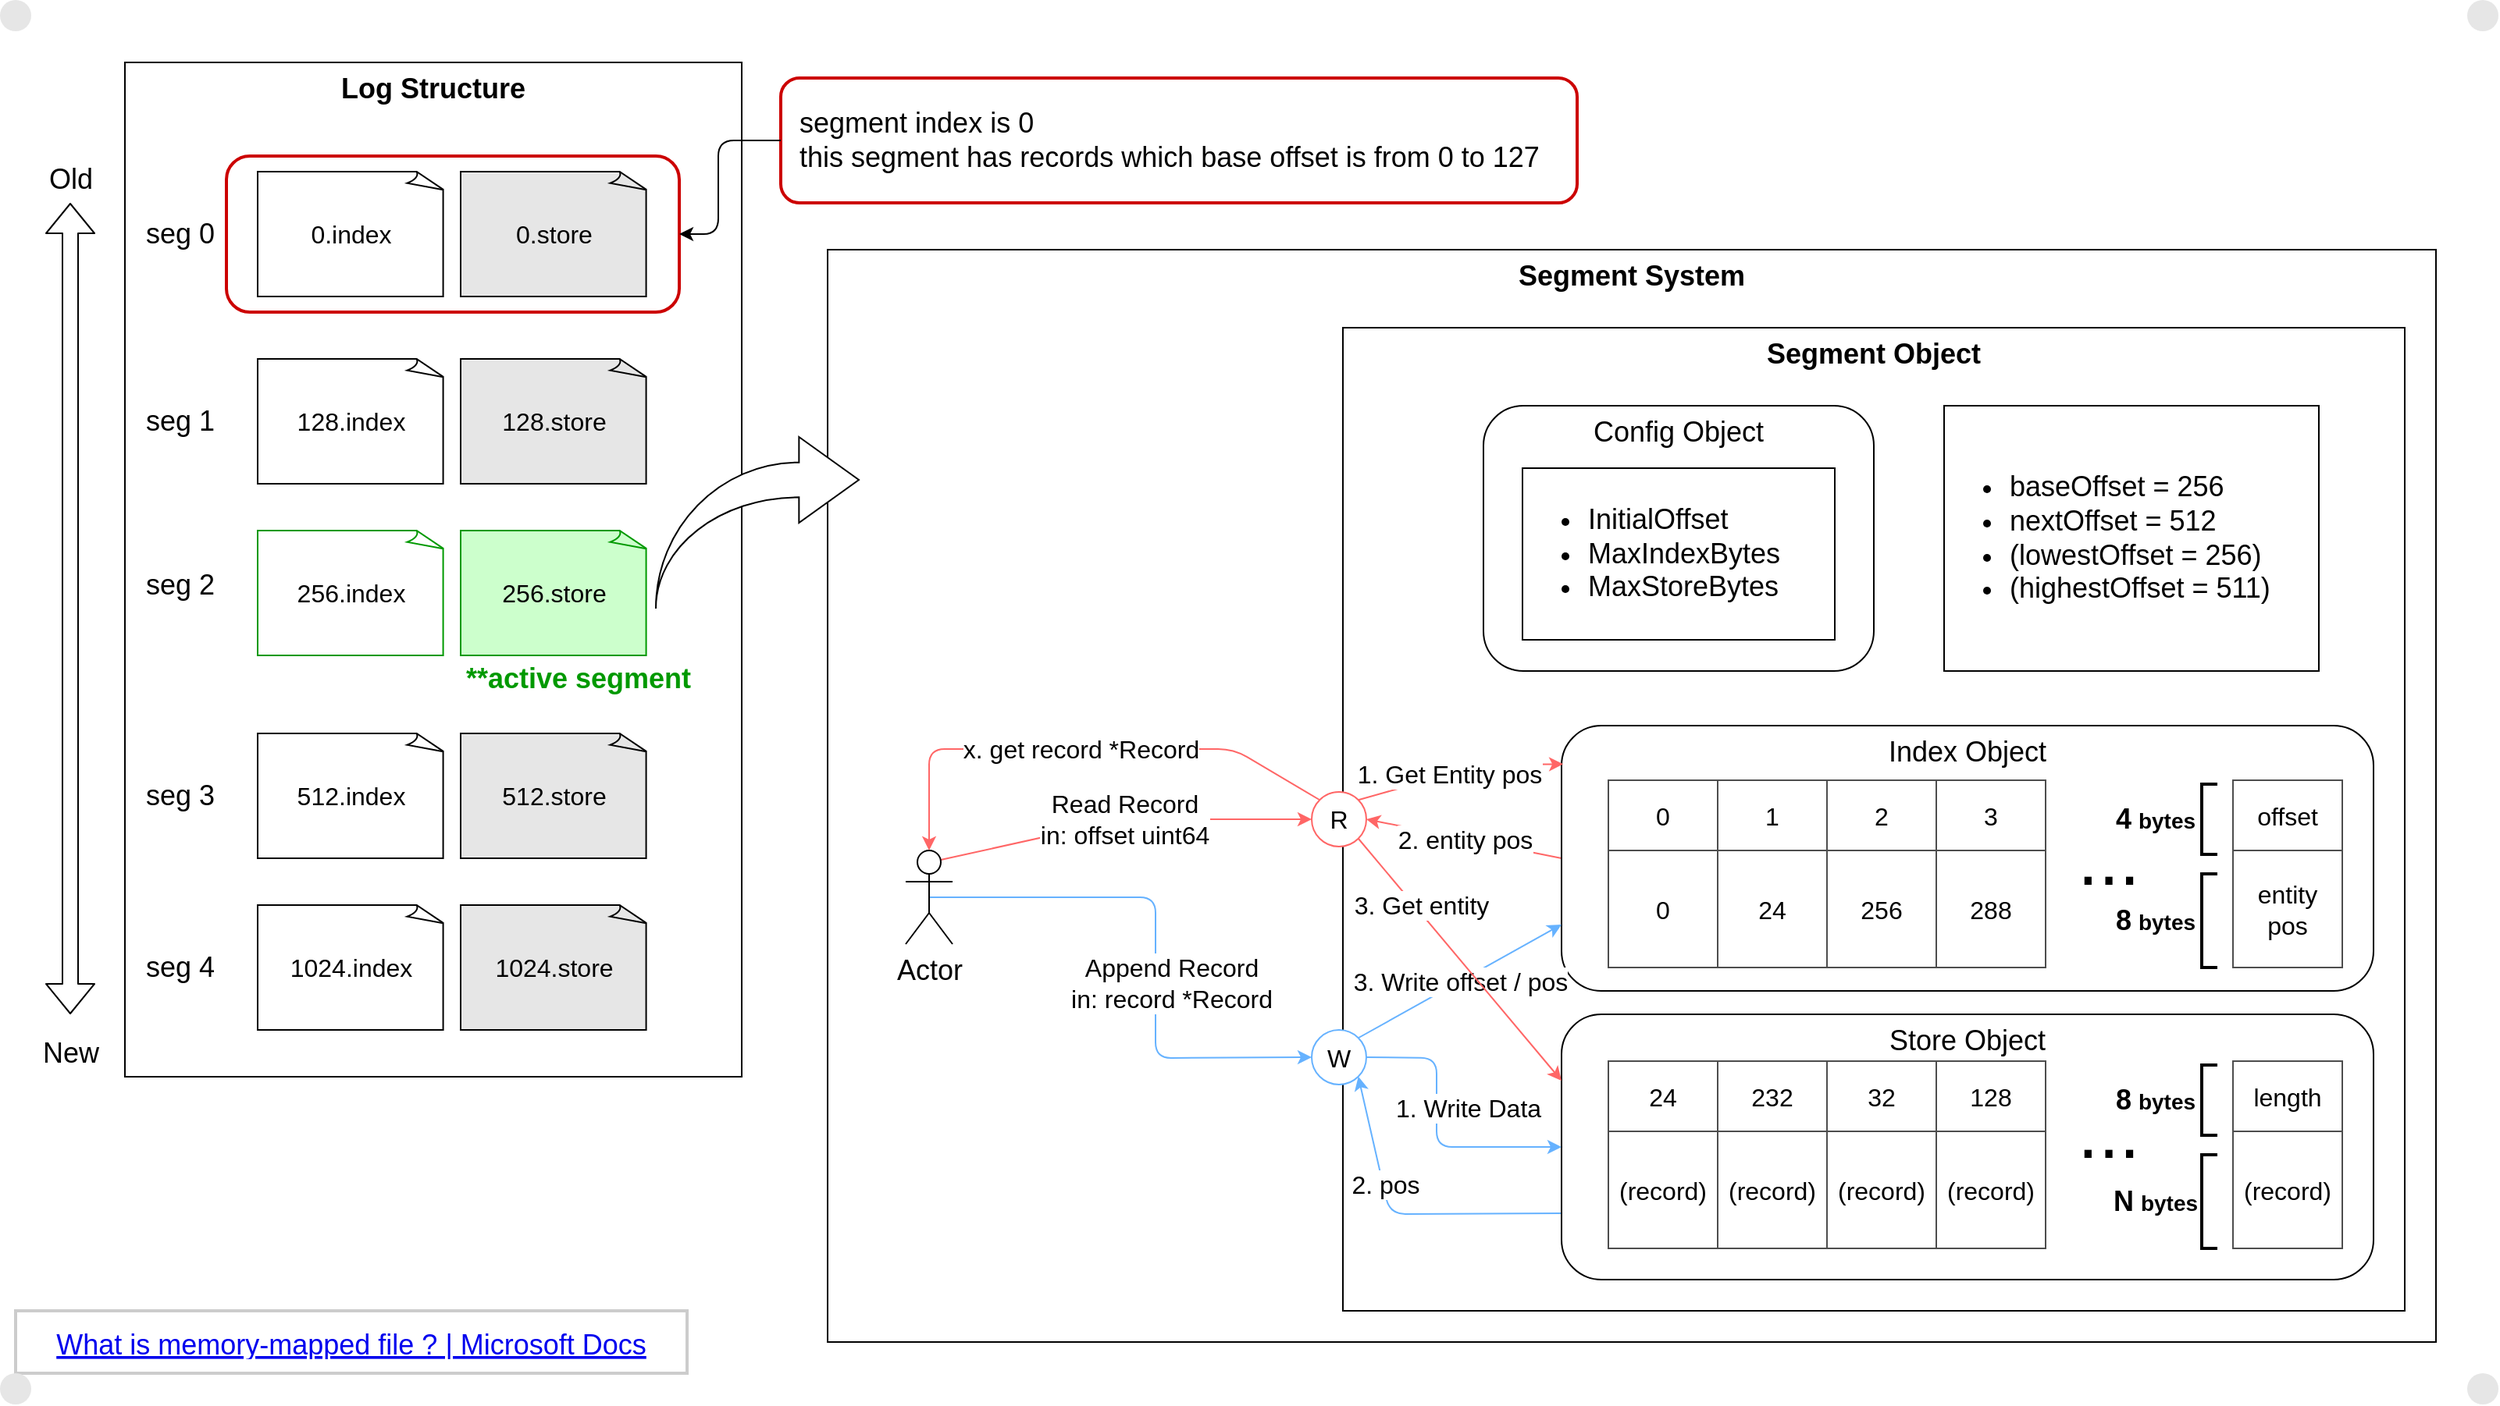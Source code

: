 <mxfile>
    <diagram id="grsA9qdupG6tGlnw-PhG" name="Page-1">
        <mxGraphModel dx="1435" dy="1013" grid="1" gridSize="10" guides="1" tooltips="1" connect="1" arrows="1" fold="1" page="1" pageScale="1" pageWidth="1600" pageHeight="900" background="#ffffff" math="0" shadow="0">
            <root>
                <mxCell id="0"/>
                <mxCell id="1" parent="0"/>
                <mxCell id="26" value="Segment System" style="whiteSpace=wrap;html=1;verticalAlign=top;fontSize=18;fontStyle=1" vertex="1" parent="1">
                    <mxGeometry x="530" y="160" width="1030" height="700" as="geometry"/>
                </mxCell>
                <mxCell id="40" value="Segment Object" style="whiteSpace=wrap;html=1;verticalAlign=top;fontSize=18;fontStyle=1" vertex="1" parent="1">
                    <mxGeometry x="860" y="210" width="680" height="630" as="geometry"/>
                </mxCell>
                <mxCell id="3" value="Log Structure" style="whiteSpace=wrap;html=1;verticalAlign=top;fontSize=18;fontStyle=1" vertex="1" parent="1">
                    <mxGeometry x="80" y="40" width="395" height="650" as="geometry"/>
                </mxCell>
                <mxCell id="4" value="0.index" style="whiteSpace=wrap;html=1;shape=mxgraph.basic.document;fontSize=16;" vertex="1" parent="1">
                    <mxGeometry x="165" y="110" width="120" height="80" as="geometry"/>
                </mxCell>
                <mxCell id="5" value="0.store" style="whiteSpace=wrap;html=1;shape=mxgraph.basic.document;fontSize=16;fillColor=#E6E6E6;" vertex="1" parent="1">
                    <mxGeometry x="295" y="110" width="120" height="80" as="geometry"/>
                </mxCell>
                <mxCell id="6" value="128.index" style="whiteSpace=wrap;html=1;shape=mxgraph.basic.document;fontSize=16;" vertex="1" parent="1">
                    <mxGeometry x="165" y="230" width="120" height="80" as="geometry"/>
                </mxCell>
                <mxCell id="7" value="128.store" style="whiteSpace=wrap;html=1;shape=mxgraph.basic.document;fontSize=16;fillColor=#E6E6E6;" vertex="1" parent="1">
                    <mxGeometry x="295" y="230" width="120" height="80" as="geometry"/>
                </mxCell>
                <mxCell id="8" value="256.index" style="whiteSpace=wrap;html=1;shape=mxgraph.basic.document;fontSize=16;strokeColor=#009900;" vertex="1" parent="1">
                    <mxGeometry x="165" y="340" width="120" height="80" as="geometry"/>
                </mxCell>
                <mxCell id="9" value="256.store" style="whiteSpace=wrap;html=1;shape=mxgraph.basic.document;fontSize=16;fillColor=#CCFFCC;strokeColor=#009900;" vertex="1" parent="1">
                    <mxGeometry x="295" y="340" width="120" height="80" as="geometry"/>
                </mxCell>
                <mxCell id="10" value="512.index" style="whiteSpace=wrap;html=1;shape=mxgraph.basic.document;fontSize=16;" vertex="1" parent="1">
                    <mxGeometry x="165" y="470" width="120" height="80" as="geometry"/>
                </mxCell>
                <mxCell id="11" value="512.store" style="whiteSpace=wrap;html=1;shape=mxgraph.basic.document;fontSize=16;fillColor=#E6E6E6;" vertex="1" parent="1">
                    <mxGeometry x="295" y="470" width="120" height="80" as="geometry"/>
                </mxCell>
                <mxCell id="12" value="1024.index" style="whiteSpace=wrap;html=1;shape=mxgraph.basic.document;fontSize=16;" vertex="1" parent="1">
                    <mxGeometry x="165" y="580" width="120" height="80" as="geometry"/>
                </mxCell>
                <mxCell id="13" value="1024.store" style="whiteSpace=wrap;html=1;shape=mxgraph.basic.document;fontSize=16;fillColor=#E6E6E6;" vertex="1" parent="1">
                    <mxGeometry x="295" y="580" width="120" height="80" as="geometry"/>
                </mxCell>
                <mxCell id="14" value="" style="whiteSpace=wrap;html=1;fontSize=18;fillColor=none;strokeWidth=2;rounded=1;strokeColor=#CC0000;" vertex="1" parent="1">
                    <mxGeometry x="145" y="100" width="290" height="100" as="geometry"/>
                </mxCell>
                <mxCell id="16" value="" style="shape=flexArrow;endArrow=classic;startArrow=classic;html=1;fontSize=18;" edge="1" parent="1">
                    <mxGeometry width="100" height="100" relative="1" as="geometry">
                        <mxPoint x="45" y="650" as="sourcePoint"/>
                        <mxPoint x="45" y="130" as="targetPoint"/>
                    </mxGeometry>
                </mxCell>
                <mxCell id="17" value="Old" style="text;html=1;align=center;verticalAlign=middle;resizable=0;points=[];autosize=1;strokeColor=none;fillColor=none;fontSize=18;" vertex="1" parent="1">
                    <mxGeometry x="25" y="100" width="40" height="30" as="geometry"/>
                </mxCell>
                <mxCell id="18" value="New" style="text;html=1;align=center;verticalAlign=middle;resizable=0;points=[];autosize=1;strokeColor=none;fillColor=none;fontSize=18;" vertex="1" parent="1">
                    <mxGeometry x="20" y="660" width="50" height="30" as="geometry"/>
                </mxCell>
                <UserObject label="What is memory-mapped file ? | Microsoft Docs" linkTarget="_blank" link="https://learn.microsoft.com/ja-jp/dotnet/standard/io/memory-mapped-files" id="19">
                    <mxCell style="fontColor=#0000EE;fontStyle=4;rounded=0;overflow=hidden;spacing=10;fontSize=18;strokeColor=#CCCCCC;strokeWidth=2;fillColor=none;" vertex="1" parent="1">
                        <mxGeometry x="10" y="840" width="430" height="40" as="geometry"/>
                    </mxCell>
                </UserObject>
                <mxCell id="22" value="" style="group" vertex="1" connectable="0" parent="1">
                    <mxGeometry x="500" y="50" width="510" height="80" as="geometry"/>
                </mxCell>
                <mxCell id="20" value="" style="whiteSpace=wrap;html=1;fontSize=18;fillColor=none;strokeWidth=2;rounded=1;strokeColor=#CC0000;" vertex="1" parent="22">
                    <mxGeometry width="510" height="80" as="geometry"/>
                </mxCell>
                <mxCell id="21" value="segment index is 0&lt;br&gt;this segment has records which base offset is from 0 to 127" style="text;html=1;align=left;verticalAlign=middle;resizable=0;points=[];autosize=1;strokeColor=none;fillColor=none;fontSize=18;" vertex="1" parent="22">
                    <mxGeometry x="10" y="15" width="490" height="50" as="geometry"/>
                </mxCell>
                <mxCell id="23" style="edgeStyle=none;html=1;exitX=0;exitY=0.5;exitDx=0;exitDy=0;entryX=1;entryY=0.5;entryDx=0;entryDy=0;fontSize=18;" edge="1" parent="1" source="20" target="14">
                    <mxGeometry relative="1" as="geometry">
                        <Array as="points">
                            <mxPoint x="460" y="90"/>
                            <mxPoint x="460" y="150"/>
                        </Array>
                    </mxGeometry>
                </mxCell>
                <mxCell id="24" value="**active segment" style="text;html=1;align=center;verticalAlign=middle;resizable=0;points=[];autosize=1;strokeColor=none;fillColor=none;fontSize=18;fontColor=#009900;fontStyle=1" vertex="1" parent="1">
                    <mxGeometry x="290" y="420" width="160" height="30" as="geometry"/>
                </mxCell>
                <mxCell id="28" value="" style="ellipse;whiteSpace=wrap;html=1;aspect=fixed;rounded=0;fontSize=18;fontColor=#000000;strokeColor=none;strokeWidth=1;fillColor=#E6E6E6;" vertex="1" parent="1">
                    <mxGeometry y="880" width="20" height="20" as="geometry"/>
                </mxCell>
                <mxCell id="29" value="" style="ellipse;whiteSpace=wrap;html=1;aspect=fixed;rounded=0;fontSize=18;fontColor=#000000;strokeColor=none;strokeWidth=1;fillColor=#E6E6E6;" vertex="1" parent="1">
                    <mxGeometry width="20" height="20" as="geometry"/>
                </mxCell>
                <mxCell id="30" value="" style="ellipse;whiteSpace=wrap;html=1;aspect=fixed;rounded=0;fontSize=18;fontColor=#000000;strokeColor=none;strokeWidth=1;fillColor=#E6E6E6;" vertex="1" parent="1">
                    <mxGeometry x="1580" width="20" height="20" as="geometry"/>
                </mxCell>
                <mxCell id="31" value="" style="ellipse;whiteSpace=wrap;html=1;aspect=fixed;rounded=0;fontSize=18;fontColor=#000000;strokeColor=none;strokeWidth=1;fillColor=#E6E6E6;" vertex="1" parent="1">
                    <mxGeometry x="1580" y="880" width="20" height="20" as="geometry"/>
                </mxCell>
                <mxCell id="32" value="" style="html=1;shadow=0;dashed=0;align=center;verticalAlign=middle;shape=mxgraph.arrows2.jumpInArrow;dy=11.17;dx=38.33;arrowHead=55;rounded=0;fontSize=18;fontColor=#000000;strokeColor=#000000;strokeWidth=1;fillColor=#FFFFFF;" vertex="1" parent="1">
                    <mxGeometry x="420" y="280" width="130" height="110" as="geometry"/>
                </mxCell>
                <mxCell id="60" value="2. entity pos" style="edgeStyle=none;html=1;exitX=0;exitY=0.5;exitDx=0;exitDy=0;entryX=1;entryY=0.5;entryDx=0;entryDy=0;fontSize=16;fontColor=#000000;strokeColor=#FF6666;" edge="1" parent="1" source="33" target="55">
                    <mxGeometry relative="1" as="geometry"/>
                </mxCell>
                <mxCell id="33" value="Index Object" style="rounded=1;whiteSpace=wrap;html=1;fontSize=18;fontColor=#000000;strokeColor=#000000;strokeWidth=1;fillColor=#FFFFFF;verticalAlign=top;" vertex="1" parent="1">
                    <mxGeometry x="1000" y="465" width="520" height="170" as="geometry"/>
                </mxCell>
                <mxCell id="50" style="edgeStyle=none;html=1;exitX=0;exitY=0.75;exitDx=0;exitDy=0;entryX=1;entryY=1;entryDx=0;entryDy=0;fontSize=16;fontColor=#000000;strokeColor=#66B2FF;" edge="1" parent="1" source="35" target="48">
                    <mxGeometry relative="1" as="geometry">
                        <Array as="points">
                            <mxPoint x="890" y="778"/>
                        </Array>
                    </mxGeometry>
                </mxCell>
                <mxCell id="51" value="2. pos" style="edgeLabel;html=1;align=center;verticalAlign=middle;resizable=0;points=[];fontSize=16;fontColor=#000000;" vertex="1" connectable="0" parent="50">
                    <mxGeometry x="0.298" relative="1" as="geometry">
                        <mxPoint x="1" as="offset"/>
                    </mxGeometry>
                </mxCell>
                <mxCell id="35" value="Store Object" style="rounded=1;whiteSpace=wrap;html=1;fontSize=18;fontColor=#000000;strokeColor=#000000;strokeWidth=1;fillColor=#FFFFFF;verticalAlign=top;" vertex="1" parent="1">
                    <mxGeometry x="1000" y="650" width="520" height="170" as="geometry"/>
                </mxCell>
                <mxCell id="36" value="Config Object" style="rounded=1;whiteSpace=wrap;html=1;fontSize=18;fontColor=#000000;strokeColor=#000000;strokeWidth=1;fillColor=#FFFFFF;verticalAlign=top;" vertex="1" parent="1">
                    <mxGeometry x="950" y="260" width="250" height="170" as="geometry"/>
                </mxCell>
                <mxCell id="38" value="&lt;ul&gt;&lt;li&gt;baseOffset = 256&lt;/li&gt;&lt;li&gt;nextOffset = 512&lt;/li&gt;&lt;li&gt;(lowestOffset = 256)&lt;/li&gt;&lt;li&gt;(highestOffset = 511)&lt;/li&gt;&lt;/ul&gt;" style="rounded=0;whiteSpace=wrap;html=1;fontSize=18;fontColor=#000000;strokeColor=#000000;strokeWidth=1;fillColor=#FFFFFF;align=left;" vertex="1" parent="1">
                    <mxGeometry x="1245" y="260" width="240" height="170" as="geometry"/>
                </mxCell>
                <mxCell id="39" value="&lt;ul&gt;&lt;li&gt;InitialOffset&lt;/li&gt;&lt;li&gt;MaxIndexBytes&lt;/li&gt;&lt;li&gt;MaxStoreBytes&lt;/li&gt;&lt;/ul&gt;" style="rounded=0;whiteSpace=wrap;html=1;fontSize=18;fontColor=#000000;strokeColor=#000000;strokeWidth=1;fillColor=#FFFFFF;align=left;" vertex="1" parent="1">
                    <mxGeometry x="975" y="300" width="200" height="110" as="geometry"/>
                </mxCell>
                <mxCell id="41" value="seg 0" style="text;html=1;align=center;verticalAlign=middle;resizable=0;points=[];autosize=1;strokeColor=none;fillColor=none;fontSize=18;fontColor=#000000;" vertex="1" parent="1">
                    <mxGeometry x="85" y="135" width="60" height="30" as="geometry"/>
                </mxCell>
                <mxCell id="42" value="seg 1" style="text;html=1;align=center;verticalAlign=middle;resizable=0;points=[];autosize=1;strokeColor=none;fillColor=none;fontSize=18;fontColor=#000000;" vertex="1" parent="1">
                    <mxGeometry x="85" y="255" width="60" height="30" as="geometry"/>
                </mxCell>
                <mxCell id="43" value="seg 2" style="text;html=1;align=center;verticalAlign=middle;resizable=0;points=[];autosize=1;strokeColor=none;fillColor=none;fontSize=18;fontColor=#000000;" vertex="1" parent="1">
                    <mxGeometry x="85" y="360" width="60" height="30" as="geometry"/>
                </mxCell>
                <mxCell id="44" value="seg 3" style="text;html=1;align=center;verticalAlign=middle;resizable=0;points=[];autosize=1;strokeColor=none;fillColor=none;fontSize=18;fontColor=#000000;" vertex="1" parent="1">
                    <mxGeometry x="85" y="495" width="60" height="30" as="geometry"/>
                </mxCell>
                <mxCell id="45" value="seg 4" style="text;html=1;align=center;verticalAlign=middle;resizable=0;points=[];autosize=1;strokeColor=none;fillColor=none;fontSize=18;fontColor=#000000;" vertex="1" parent="1">
                    <mxGeometry x="85" y="605" width="60" height="30" as="geometry"/>
                </mxCell>
                <mxCell id="47" value="Append Record&lt;br style=&quot;font-size: 16px;&quot;&gt;in: record *Record" style="edgeStyle=none;html=1;exitX=0.5;exitY=0.5;exitDx=0;exitDy=0;exitPerimeter=0;fontSize=16;fontColor=#000000;entryX=0;entryY=0.5;entryDx=0;entryDy=0;strokeColor=#66B2FF;" edge="1" parent="1" source="46" target="48">
                    <mxGeometry x="0.149" y="10" relative="1" as="geometry">
                        <Array as="points">
                            <mxPoint x="740" y="575"/>
                            <mxPoint x="740" y="678"/>
                        </Array>
                        <mxPoint as="offset"/>
                    </mxGeometry>
                </mxCell>
                <mxCell id="56" value="Read Record&lt;br&gt;in: offset uint64" style="edgeStyle=none;html=1;exitX=0.75;exitY=0.1;exitDx=0;exitDy=0;exitPerimeter=0;entryX=0;entryY=0.5;entryDx=0;entryDy=0;fontSize=16;fontColor=#000000;strokeColor=#FF6666;" edge="1" parent="1" source="46" target="55">
                    <mxGeometry relative="1" as="geometry">
                        <Array as="points">
                            <mxPoint x="720" y="525"/>
                        </Array>
                    </mxGeometry>
                </mxCell>
                <mxCell id="46" value="Actor" style="shape=umlActor;verticalLabelPosition=bottom;verticalAlign=top;html=1;outlineConnect=0;rounded=0;fontSize=18;fontColor=#000000;strokeColor=#000000;strokeWidth=1;fillColor=#FFFFFF;" vertex="1" parent="1">
                    <mxGeometry x="580" y="545" width="30" height="60" as="geometry"/>
                </mxCell>
                <mxCell id="49" value="1. Write Data" style="edgeStyle=none;html=1;exitX=1;exitY=0.5;exitDx=0;exitDy=0;entryX=0;entryY=0.5;entryDx=0;entryDy=0;fontSize=16;fontColor=#000000;strokeColor=#66B2FF;" edge="1" parent="1" source="48" target="35">
                    <mxGeometry x="-0.154" y="20" relative="1" as="geometry">
                        <Array as="points">
                            <mxPoint x="920" y="678"/>
                            <mxPoint x="920" y="735"/>
                        </Array>
                        <mxPoint as="offset"/>
                    </mxGeometry>
                </mxCell>
                <mxCell id="53" value="3. Write offset / pos" style="edgeStyle=none;html=1;exitX=1;exitY=0;exitDx=0;exitDy=0;entryX=0;entryY=0.75;entryDx=0;entryDy=0;fontSize=16;fontColor=#000000;strokeColor=#66B2FF;" edge="1" parent="1" source="48" target="33">
                    <mxGeometry relative="1" as="geometry"/>
                </mxCell>
                <mxCell id="48" value="W" style="ellipse;whiteSpace=wrap;html=1;aspect=fixed;rounded=0;fontSize=16;fontColor=#000000;strokeColor=#66B2FF;strokeWidth=1;fillColor=#FFFFFF;" vertex="1" parent="1">
                    <mxGeometry x="840" y="660" width="35" height="35" as="geometry"/>
                </mxCell>
                <mxCell id="57" value="x. get record *Record" style="edgeStyle=none;html=1;exitX=0;exitY=0;exitDx=0;exitDy=0;entryX=0.5;entryY=0;entryDx=0;entryDy=0;entryPerimeter=0;fontSize=16;fontColor=#000000;strokeColor=#FF6666;" edge="1" parent="1" source="55" target="46">
                    <mxGeometry relative="1" as="geometry">
                        <Array as="points">
                            <mxPoint x="790" y="480"/>
                            <mxPoint x="595" y="480"/>
                        </Array>
                    </mxGeometry>
                </mxCell>
                <mxCell id="58" value="1. Get Entity pos" style="edgeStyle=none;html=1;exitX=1;exitY=0;exitDx=0;exitDy=0;entryX=0.002;entryY=0.145;entryDx=0;entryDy=0;entryPerimeter=0;fontSize=16;fontColor=#000000;strokeColor=#FF6666;" edge="1" parent="1" source="55" target="33">
                    <mxGeometry x="-0.097" y="-1" relative="1" as="geometry">
                        <Array as="points">
                            <mxPoint x="950" y="490"/>
                        </Array>
                        <mxPoint y="-1" as="offset"/>
                    </mxGeometry>
                </mxCell>
                <mxCell id="61" value="3. Get entity" style="edgeStyle=none;html=1;exitX=1;exitY=1;exitDx=0;exitDy=0;entryX=0;entryY=0.25;entryDx=0;entryDy=0;fontSize=16;fontColor=#000000;strokeColor=#FF6666;" edge="1" parent="1" source="55" target="35">
                    <mxGeometry x="-0.423" y="3" relative="1" as="geometry">
                        <mxPoint as="offset"/>
                    </mxGeometry>
                </mxCell>
                <mxCell id="55" value="R" style="ellipse;whiteSpace=wrap;html=1;aspect=fixed;rounded=0;fontSize=16;fontColor=#000000;strokeColor=#FF6666;strokeWidth=1;fillColor=#FFFFFF;" vertex="1" parent="1">
                    <mxGeometry x="840" y="507.5" width="35" height="35" as="geometry"/>
                </mxCell>
                <mxCell id="62" value="0" style="rounded=0;whiteSpace=wrap;html=1;fontSize=16;fontColor=#000000;strokeColor=#4D4D4D;strokeWidth=1;fillColor=#FFFFFF;" vertex="1" parent="1">
                    <mxGeometry x="1030" y="500" width="70" height="45" as="geometry"/>
                </mxCell>
                <mxCell id="63" value="0" style="rounded=0;whiteSpace=wrap;html=1;fontSize=16;fontColor=#000000;strokeColor=#4D4D4D;strokeWidth=1;fillColor=#FFFFFF;" vertex="1" parent="1">
                    <mxGeometry x="1030" y="545" width="70" height="75" as="geometry"/>
                </mxCell>
                <mxCell id="64" value="1" style="rounded=0;whiteSpace=wrap;html=1;fontSize=16;fontColor=#000000;strokeColor=#4D4D4D;strokeWidth=1;fillColor=#FFFFFF;" vertex="1" parent="1">
                    <mxGeometry x="1100" y="500" width="70" height="45" as="geometry"/>
                </mxCell>
                <mxCell id="65" value="24" style="rounded=0;whiteSpace=wrap;html=1;fontSize=16;fontColor=#000000;strokeColor=#4D4D4D;strokeWidth=1;fillColor=#FFFFFF;" vertex="1" parent="1">
                    <mxGeometry x="1100" y="545" width="70" height="75" as="geometry"/>
                </mxCell>
                <mxCell id="66" value="2" style="rounded=0;whiteSpace=wrap;html=1;fontSize=16;fontColor=#000000;strokeColor=#4D4D4D;strokeWidth=1;fillColor=#FFFFFF;" vertex="1" parent="1">
                    <mxGeometry x="1170" y="500" width="70" height="45" as="geometry"/>
                </mxCell>
                <mxCell id="67" value="256" style="rounded=0;whiteSpace=wrap;html=1;fontSize=16;fontColor=#000000;strokeColor=#4D4D4D;strokeWidth=1;fillColor=#FFFFFF;" vertex="1" parent="1">
                    <mxGeometry x="1170" y="545" width="70" height="75" as="geometry"/>
                </mxCell>
                <mxCell id="68" value="3" style="rounded=0;whiteSpace=wrap;html=1;fontSize=16;fontColor=#000000;strokeColor=#4D4D4D;strokeWidth=1;fillColor=#FFFFFF;" vertex="1" parent="1">
                    <mxGeometry x="1240" y="500" width="70" height="45" as="geometry"/>
                </mxCell>
                <mxCell id="69" value="288" style="rounded=0;whiteSpace=wrap;html=1;fontSize=16;fontColor=#000000;strokeColor=#4D4D4D;strokeWidth=1;fillColor=#FFFFFF;" vertex="1" parent="1">
                    <mxGeometry x="1240" y="545" width="70" height="75" as="geometry"/>
                </mxCell>
                <mxCell id="70" value="offset" style="rounded=0;whiteSpace=wrap;html=1;fontSize=16;fontColor=#000000;strokeColor=#4D4D4D;strokeWidth=1;fillColor=#FFFFFF;" vertex="1" parent="1">
                    <mxGeometry x="1430" y="500" width="70" height="45" as="geometry"/>
                </mxCell>
                <mxCell id="71" value="entity&lt;br&gt;pos" style="rounded=0;whiteSpace=wrap;html=1;fontSize=16;fontColor=#000000;strokeColor=#4D4D4D;strokeWidth=1;fillColor=#FFFFFF;" vertex="1" parent="1">
                    <mxGeometry x="1430" y="545" width="70" height="75" as="geometry"/>
                </mxCell>
                <mxCell id="76" value="..." style="text;html=1;align=center;verticalAlign=middle;resizable=0;points=[];autosize=1;strokeColor=none;fillColor=none;fontSize=48;fontColor=#000000;" vertex="1" parent="1">
                    <mxGeometry x="1320" y="520" width="60" height="60" as="geometry"/>
                </mxCell>
                <mxCell id="78" value="" style="strokeWidth=2;html=1;shape=mxgraph.flowchart.annotation_1;align=left;pointerEvents=1;rounded=0;fontSize=48;fontColor=#000000;fillColor=#FFFFFF;" vertex="1" parent="1">
                    <mxGeometry x="1410" y="502.5" width="10" height="45" as="geometry"/>
                </mxCell>
                <mxCell id="79" value="" style="strokeWidth=2;html=1;shape=mxgraph.flowchart.annotation_1;align=left;pointerEvents=1;rounded=0;fontSize=48;fontColor=#000000;fillColor=#FFFFFF;" vertex="1" parent="1">
                    <mxGeometry x="1410" y="560" width="10" height="60" as="geometry"/>
                </mxCell>
                <mxCell id="80" value="&lt;font style=&quot;font-size: 18px&quot;&gt;4&lt;/font&gt; &lt;font style=&quot;font-size: 14px&quot;&gt;bytes&lt;/font&gt;" style="text;html=1;align=center;verticalAlign=middle;resizable=0;points=[];autosize=1;strokeColor=none;fillColor=none;fontSize=16;fontColor=#000000;fontStyle=1" vertex="1" parent="1">
                    <mxGeometry x="1345" y="510" width="70" height="30" as="geometry"/>
                </mxCell>
                <mxCell id="81" value="&lt;font style=&quot;font-size: 18px&quot;&gt;8&lt;/font&gt; &lt;font style=&quot;font-size: 14px&quot;&gt;bytes&lt;/font&gt;" style="text;html=1;align=center;verticalAlign=middle;resizable=0;points=[];autosize=1;strokeColor=none;fillColor=none;fontSize=16;fontColor=#000000;fontStyle=1" vertex="1" parent="1">
                    <mxGeometry x="1345" y="575" width="70" height="30" as="geometry"/>
                </mxCell>
                <mxCell id="82" value="24" style="rounded=0;whiteSpace=wrap;html=1;fontSize=16;fontColor=#000000;strokeColor=#4D4D4D;strokeWidth=1;fillColor=#FFFFFF;" vertex="1" parent="1">
                    <mxGeometry x="1030" y="680" width="70" height="45" as="geometry"/>
                </mxCell>
                <mxCell id="83" value="(record)" style="rounded=0;whiteSpace=wrap;html=1;fontSize=16;fontColor=#000000;strokeColor=#4D4D4D;strokeWidth=1;fillColor=#FFFFFF;" vertex="1" parent="1">
                    <mxGeometry x="1030" y="725" width="70" height="75" as="geometry"/>
                </mxCell>
                <mxCell id="86" value="232" style="rounded=0;whiteSpace=wrap;html=1;fontSize=16;fontColor=#000000;strokeColor=#4D4D4D;strokeWidth=1;fillColor=#FFFFFF;" vertex="1" parent="1">
                    <mxGeometry x="1100" y="680" width="70" height="45" as="geometry"/>
                </mxCell>
                <mxCell id="87" value="(record)" style="rounded=0;whiteSpace=wrap;html=1;fontSize=16;fontColor=#000000;strokeColor=#4D4D4D;strokeWidth=1;fillColor=#FFFFFF;" vertex="1" parent="1">
                    <mxGeometry x="1100" y="725" width="70" height="75" as="geometry"/>
                </mxCell>
                <mxCell id="88" value="32" style="rounded=0;whiteSpace=wrap;html=1;fontSize=16;fontColor=#000000;strokeColor=#4D4D4D;strokeWidth=1;fillColor=#FFFFFF;" vertex="1" parent="1">
                    <mxGeometry x="1170" y="680" width="70" height="45" as="geometry"/>
                </mxCell>
                <mxCell id="89" value="(record)" style="rounded=0;whiteSpace=wrap;html=1;fontSize=16;fontColor=#000000;strokeColor=#4D4D4D;strokeWidth=1;fillColor=#FFFFFF;" vertex="1" parent="1">
                    <mxGeometry x="1170" y="725" width="70" height="75" as="geometry"/>
                </mxCell>
                <mxCell id="90" value="128" style="rounded=0;whiteSpace=wrap;html=1;fontSize=16;fontColor=#000000;strokeColor=#4D4D4D;strokeWidth=1;fillColor=#FFFFFF;" vertex="1" parent="1">
                    <mxGeometry x="1240" y="680" width="70" height="45" as="geometry"/>
                </mxCell>
                <mxCell id="91" value="(record)" style="rounded=0;whiteSpace=wrap;html=1;fontSize=16;fontColor=#000000;strokeColor=#4D4D4D;strokeWidth=1;fillColor=#FFFFFF;" vertex="1" parent="1">
                    <mxGeometry x="1240" y="725" width="70" height="75" as="geometry"/>
                </mxCell>
                <mxCell id="92" value="length" style="rounded=0;whiteSpace=wrap;html=1;fontSize=16;fontColor=#000000;strokeColor=#4D4D4D;strokeWidth=1;fillColor=#FFFFFF;" vertex="1" parent="1">
                    <mxGeometry x="1430" y="680" width="70" height="45" as="geometry"/>
                </mxCell>
                <mxCell id="93" value="(record)" style="rounded=0;whiteSpace=wrap;html=1;fontSize=16;fontColor=#000000;strokeColor=#4D4D4D;strokeWidth=1;fillColor=#FFFFFF;" vertex="1" parent="1">
                    <mxGeometry x="1430" y="725" width="70" height="75" as="geometry"/>
                </mxCell>
                <mxCell id="94" value="..." style="text;html=1;align=center;verticalAlign=middle;resizable=0;points=[];autosize=1;strokeColor=none;fillColor=none;fontSize=48;fontColor=#000000;" vertex="1" parent="1">
                    <mxGeometry x="1320" y="695" width="60" height="60" as="geometry"/>
                </mxCell>
                <mxCell id="95" value="" style="strokeWidth=2;html=1;shape=mxgraph.flowchart.annotation_1;align=left;pointerEvents=1;rounded=0;fontSize=48;fontColor=#000000;fillColor=#FFFFFF;" vertex="1" parent="1">
                    <mxGeometry x="1410" y="682.5" width="10" height="45" as="geometry"/>
                </mxCell>
                <mxCell id="96" value="" style="strokeWidth=2;html=1;shape=mxgraph.flowchart.annotation_1;align=left;pointerEvents=1;rounded=0;fontSize=48;fontColor=#000000;fillColor=#FFFFFF;" vertex="1" parent="1">
                    <mxGeometry x="1410" y="740" width="10" height="60" as="geometry"/>
                </mxCell>
                <mxCell id="97" value="&lt;font style=&quot;font-size: 18px&quot;&gt;8&lt;/font&gt;&amp;nbsp;&lt;font style=&quot;font-size: 14px&quot;&gt;bytes&lt;/font&gt;" style="text;html=1;align=center;verticalAlign=middle;resizable=0;points=[];autosize=1;strokeColor=none;fillColor=none;fontSize=16;fontColor=#000000;fontStyle=1" vertex="1" parent="1">
                    <mxGeometry x="1345" y="690" width="70" height="30" as="geometry"/>
                </mxCell>
                <mxCell id="98" value="&lt;font style=&quot;font-size: 18px&quot;&gt;N&lt;/font&gt;&amp;nbsp;&lt;font style=&quot;font-size: 14px&quot;&gt;bytes&lt;/font&gt;" style="text;html=1;align=center;verticalAlign=middle;resizable=0;points=[];autosize=1;strokeColor=none;fillColor=none;fontSize=16;fontColor=#000000;fontStyle=1" vertex="1" parent="1">
                    <mxGeometry x="1345" y="755" width="70" height="30" as="geometry"/>
                </mxCell>
            </root>
        </mxGraphModel>
    </diagram>
</mxfile>